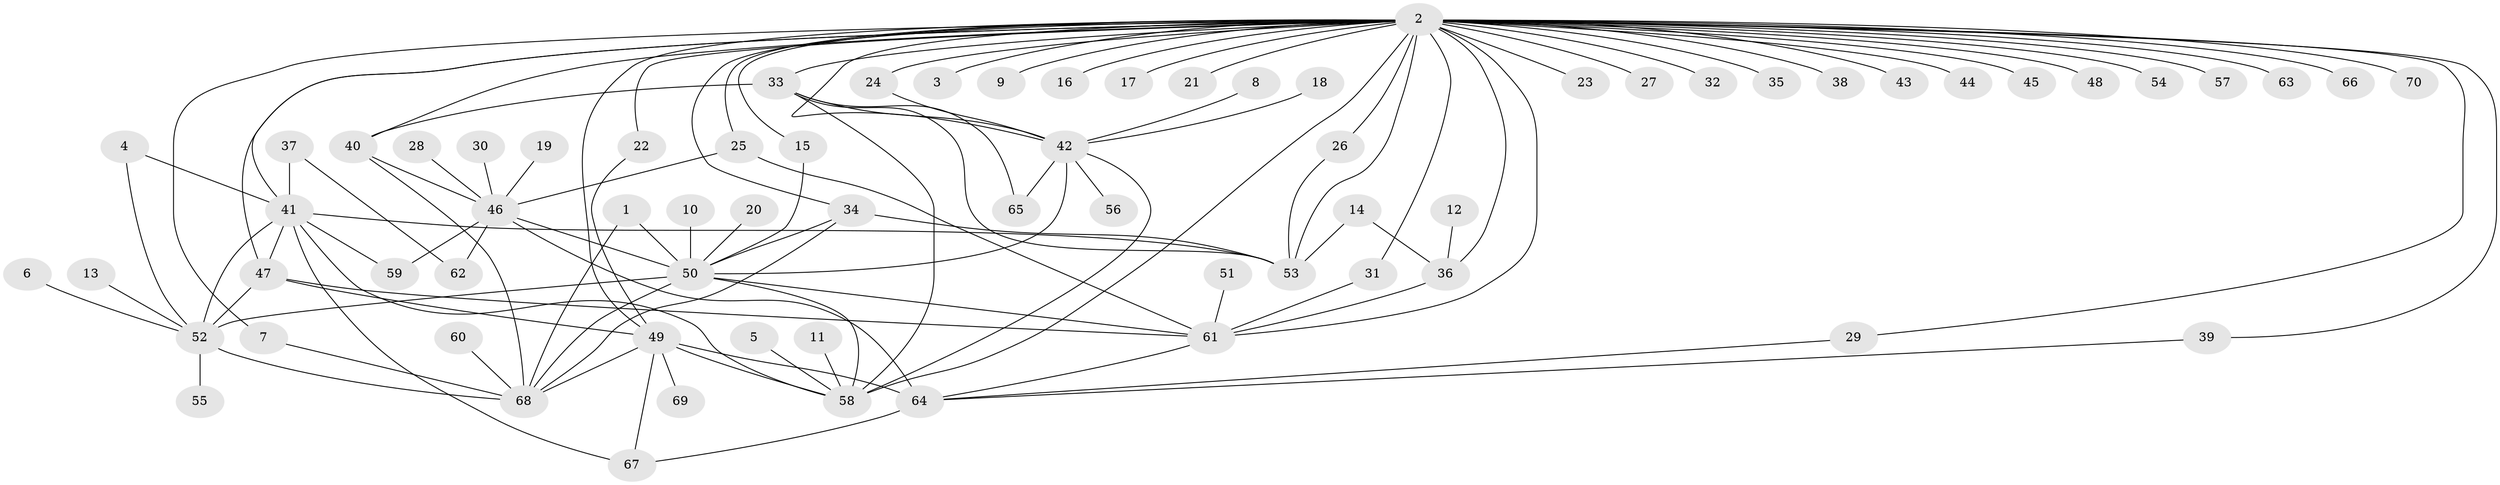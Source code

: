 // original degree distribution, {27: 0.007194244604316547, 16: 0.007194244604316547, 7: 0.007194244604316547, 11: 0.02158273381294964, 10: 0.014388489208633094, 2: 0.20863309352517986, 5: 0.03597122302158273, 1: 0.49640287769784175, 9: 0.007194244604316547, 6: 0.014388489208633094, 3: 0.11510791366906475, 8: 0.007194244604316547, 4: 0.050359712230215826, 12: 0.007194244604316547}
// Generated by graph-tools (version 1.1) at 2025/26/03/09/25 03:26:02]
// undirected, 70 vertices, 112 edges
graph export_dot {
graph [start="1"]
  node [color=gray90,style=filled];
  1;
  2;
  3;
  4;
  5;
  6;
  7;
  8;
  9;
  10;
  11;
  12;
  13;
  14;
  15;
  16;
  17;
  18;
  19;
  20;
  21;
  22;
  23;
  24;
  25;
  26;
  27;
  28;
  29;
  30;
  31;
  32;
  33;
  34;
  35;
  36;
  37;
  38;
  39;
  40;
  41;
  42;
  43;
  44;
  45;
  46;
  47;
  48;
  49;
  50;
  51;
  52;
  53;
  54;
  55;
  56;
  57;
  58;
  59;
  60;
  61;
  62;
  63;
  64;
  65;
  66;
  67;
  68;
  69;
  70;
  1 -- 50 [weight=1.0];
  1 -- 68 [weight=1.0];
  2 -- 3 [weight=1.0];
  2 -- 7 [weight=1.0];
  2 -- 9 [weight=1.0];
  2 -- 15 [weight=1.0];
  2 -- 16 [weight=1.0];
  2 -- 17 [weight=1.0];
  2 -- 21 [weight=1.0];
  2 -- 22 [weight=1.0];
  2 -- 23 [weight=1.0];
  2 -- 24 [weight=1.0];
  2 -- 25 [weight=2.0];
  2 -- 26 [weight=1.0];
  2 -- 27 [weight=1.0];
  2 -- 29 [weight=1.0];
  2 -- 31 [weight=1.0];
  2 -- 32 [weight=1.0];
  2 -- 33 [weight=1.0];
  2 -- 34 [weight=1.0];
  2 -- 35 [weight=1.0];
  2 -- 36 [weight=1.0];
  2 -- 38 [weight=1.0];
  2 -- 39 [weight=1.0];
  2 -- 40 [weight=1.0];
  2 -- 41 [weight=1.0];
  2 -- 42 [weight=1.0];
  2 -- 43 [weight=1.0];
  2 -- 44 [weight=1.0];
  2 -- 45 [weight=1.0];
  2 -- 47 [weight=1.0];
  2 -- 48 [weight=1.0];
  2 -- 49 [weight=1.0];
  2 -- 53 [weight=1.0];
  2 -- 54 [weight=1.0];
  2 -- 57 [weight=1.0];
  2 -- 58 [weight=1.0];
  2 -- 61 [weight=1.0];
  2 -- 63 [weight=1.0];
  2 -- 66 [weight=1.0];
  2 -- 70 [weight=1.0];
  4 -- 41 [weight=1.0];
  4 -- 52 [weight=1.0];
  5 -- 58 [weight=1.0];
  6 -- 52 [weight=1.0];
  7 -- 68 [weight=1.0];
  8 -- 42 [weight=1.0];
  10 -- 50 [weight=1.0];
  11 -- 58 [weight=1.0];
  12 -- 36 [weight=1.0];
  13 -- 52 [weight=1.0];
  14 -- 36 [weight=1.0];
  14 -- 53 [weight=1.0];
  15 -- 50 [weight=1.0];
  18 -- 42 [weight=1.0];
  19 -- 46 [weight=1.0];
  20 -- 50 [weight=1.0];
  22 -- 49 [weight=1.0];
  24 -- 42 [weight=1.0];
  25 -- 46 [weight=1.0];
  25 -- 61 [weight=1.0];
  26 -- 53 [weight=1.0];
  28 -- 46 [weight=1.0];
  29 -- 64 [weight=1.0];
  30 -- 46 [weight=1.0];
  31 -- 61 [weight=1.0];
  33 -- 40 [weight=1.0];
  33 -- 42 [weight=1.0];
  33 -- 53 [weight=1.0];
  33 -- 58 [weight=1.0];
  33 -- 65 [weight=1.0];
  34 -- 50 [weight=1.0];
  34 -- 53 [weight=1.0];
  34 -- 68 [weight=1.0];
  36 -- 61 [weight=1.0];
  37 -- 41 [weight=1.0];
  37 -- 62 [weight=1.0];
  39 -- 64 [weight=1.0];
  40 -- 46 [weight=1.0];
  40 -- 68 [weight=1.0];
  41 -- 47 [weight=1.0];
  41 -- 52 [weight=2.0];
  41 -- 53 [weight=1.0];
  41 -- 58 [weight=1.0];
  41 -- 59 [weight=1.0];
  41 -- 67 [weight=1.0];
  42 -- 50 [weight=1.0];
  42 -- 56 [weight=1.0];
  42 -- 58 [weight=1.0];
  42 -- 65 [weight=1.0];
  46 -- 50 [weight=1.0];
  46 -- 59 [weight=1.0];
  46 -- 62 [weight=1.0];
  46 -- 64 [weight=1.0];
  47 -- 49 [weight=1.0];
  47 -- 52 [weight=1.0];
  47 -- 61 [weight=1.0];
  49 -- 58 [weight=1.0];
  49 -- 64 [weight=1.0];
  49 -- 67 [weight=1.0];
  49 -- 68 [weight=1.0];
  49 -- 69 [weight=1.0];
  50 -- 52 [weight=1.0];
  50 -- 58 [weight=1.0];
  50 -- 61 [weight=1.0];
  50 -- 68 [weight=1.0];
  51 -- 61 [weight=1.0];
  52 -- 55 [weight=1.0];
  52 -- 68 [weight=1.0];
  60 -- 68 [weight=1.0];
  61 -- 64 [weight=1.0];
  64 -- 67 [weight=1.0];
}
